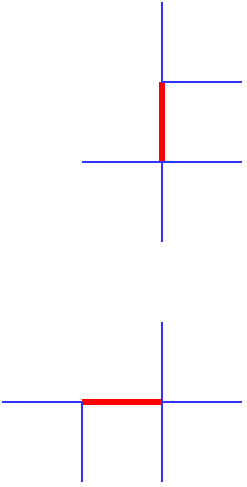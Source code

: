 <mxfile version="14.2.3" type="github">
  <diagram id="EAwgcVaTCCvuZAi8_X2_" name="Page-1">
    <mxGraphModel dx="3988" dy="2064" grid="1" gridSize="10" guides="1" tooltips="1" connect="1" arrows="1" fold="1" page="1" pageScale="1" pageWidth="850" pageHeight="1100" math="0" shadow="0">
      <root>
        <mxCell id="0" />
        <mxCell id="1" parent="0" />
        <mxCell id="_ctNI8eUerikAIXpXf3--2583" value="" style="group" vertex="1" connectable="0" parent="1">
          <mxGeometry x="1760" y="1800" width="80" height="120" as="geometry" />
        </mxCell>
        <mxCell id="_ctNI8eUerikAIXpXf3--2584" value="" style="endArrow=none;html=1;strokeColor=#FF0000;strokeWidth=3;" edge="1" parent="_ctNI8eUerikAIXpXf3--2583">
          <mxGeometry width="50" height="50" relative="1" as="geometry">
            <mxPoint x="40" y="80" as="sourcePoint" />
            <mxPoint x="40" y="40" as="targetPoint" />
          </mxGeometry>
        </mxCell>
        <mxCell id="_ctNI8eUerikAIXpXf3--2585" value="" style="endArrow=none;html=1;strokeColor=#3333FF;" edge="1" parent="_ctNI8eUerikAIXpXf3--2583">
          <mxGeometry width="50" height="50" relative="1" as="geometry">
            <mxPoint x="40" y="40" as="sourcePoint" />
            <mxPoint x="40" as="targetPoint" />
          </mxGeometry>
        </mxCell>
        <mxCell id="_ctNI8eUerikAIXpXf3--2586" value="" style="endArrow=none;html=1;strokeColor=#3333FF;" edge="1" parent="_ctNI8eUerikAIXpXf3--2583">
          <mxGeometry width="50" height="50" relative="1" as="geometry">
            <mxPoint x="80" y="40" as="sourcePoint" />
            <mxPoint x="40" y="40" as="targetPoint" />
          </mxGeometry>
        </mxCell>
        <mxCell id="_ctNI8eUerikAIXpXf3--2588" value="" style="endArrow=none;html=1;strokeColor=#3333FF;" edge="1" parent="_ctNI8eUerikAIXpXf3--2583">
          <mxGeometry width="50" height="50" relative="1" as="geometry">
            <mxPoint x="40" y="80" as="sourcePoint" />
            <mxPoint y="80" as="targetPoint" />
          </mxGeometry>
        </mxCell>
        <mxCell id="_ctNI8eUerikAIXpXf3--2589" value="" style="endArrow=none;html=1;strokeColor=#3333FF;" edge="1" parent="_ctNI8eUerikAIXpXf3--2583">
          <mxGeometry width="50" height="50" relative="1" as="geometry">
            <mxPoint x="80" y="80" as="sourcePoint" />
            <mxPoint x="40" y="80" as="targetPoint" />
          </mxGeometry>
        </mxCell>
        <mxCell id="_ctNI8eUerikAIXpXf3--2590" value="" style="endArrow=none;html=1;strokeColor=#3333FF;" edge="1" parent="_ctNI8eUerikAIXpXf3--2583">
          <mxGeometry width="50" height="50" relative="1" as="geometry">
            <mxPoint x="40" y="120" as="sourcePoint" />
            <mxPoint x="40" y="80" as="targetPoint" />
          </mxGeometry>
        </mxCell>
        <mxCell id="_ctNI8eUerikAIXpXf3--2799" value="" style="group;rotation=-90;" vertex="1" connectable="0" parent="1">
          <mxGeometry x="1740" y="1940" width="80" height="120" as="geometry" />
        </mxCell>
        <mxCell id="_ctNI8eUerikAIXpXf3--2800" value="" style="endArrow=none;html=1;strokeColor=#FF0000;strokeWidth=3;" edge="1" parent="_ctNI8eUerikAIXpXf3--2799">
          <mxGeometry width="50" height="50" relative="1" as="geometry">
            <mxPoint x="60" y="60" as="sourcePoint" />
            <mxPoint x="20" y="60" as="targetPoint" />
          </mxGeometry>
        </mxCell>
        <mxCell id="_ctNI8eUerikAIXpXf3--2801" value="" style="endArrow=none;html=1;strokeColor=#3333FF;" edge="1" parent="_ctNI8eUerikAIXpXf3--2799">
          <mxGeometry width="50" height="50" relative="1" as="geometry">
            <mxPoint x="20" y="60" as="sourcePoint" />
            <mxPoint x="-20" y="60" as="targetPoint" />
          </mxGeometry>
        </mxCell>
        <mxCell id="_ctNI8eUerikAIXpXf3--2803" value="" style="endArrow=none;html=1;strokeColor=#3333FF;" edge="1" parent="_ctNI8eUerikAIXpXf3--2799">
          <mxGeometry width="50" height="50" relative="1" as="geometry">
            <mxPoint x="20" y="60" as="sourcePoint" />
            <mxPoint x="20" y="100" as="targetPoint" />
          </mxGeometry>
        </mxCell>
        <mxCell id="_ctNI8eUerikAIXpXf3--2804" value="" style="endArrow=none;html=1;strokeColor=#3333FF;" edge="1" parent="_ctNI8eUerikAIXpXf3--2799">
          <mxGeometry width="50" height="50" relative="1" as="geometry">
            <mxPoint x="60" y="60" as="sourcePoint" />
            <mxPoint x="60" y="100" as="targetPoint" />
          </mxGeometry>
        </mxCell>
        <mxCell id="_ctNI8eUerikAIXpXf3--2805" value="" style="endArrow=none;html=1;strokeColor=#3333FF;" edge="1" parent="_ctNI8eUerikAIXpXf3--2799">
          <mxGeometry width="50" height="50" relative="1" as="geometry">
            <mxPoint x="60" y="20" as="sourcePoint" />
            <mxPoint x="60" y="60" as="targetPoint" />
          </mxGeometry>
        </mxCell>
        <mxCell id="_ctNI8eUerikAIXpXf3--2806" value="" style="endArrow=none;html=1;strokeColor=#3333FF;" edge="1" parent="_ctNI8eUerikAIXpXf3--2799">
          <mxGeometry width="50" height="50" relative="1" as="geometry">
            <mxPoint x="100" y="60" as="sourcePoint" />
            <mxPoint x="60" y="60" as="targetPoint" />
          </mxGeometry>
        </mxCell>
      </root>
    </mxGraphModel>
  </diagram>
</mxfile>
